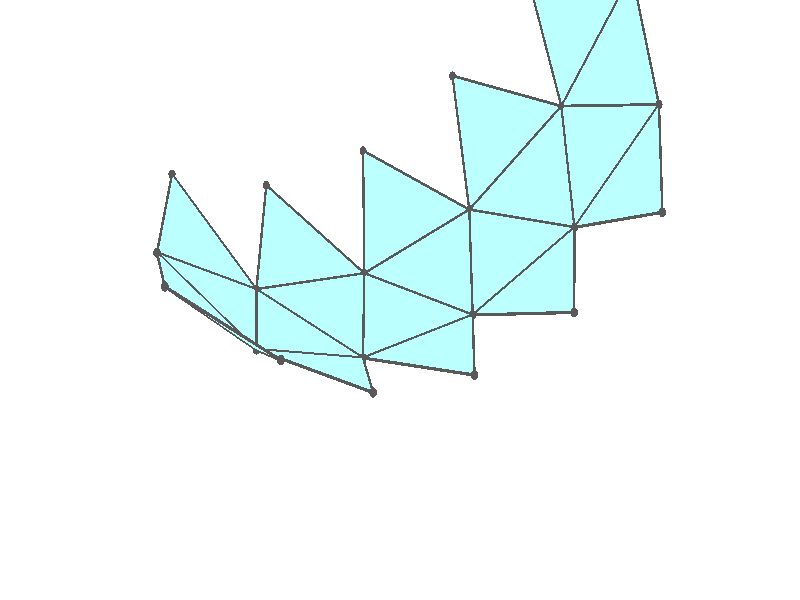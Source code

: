 #version 3.7;
global_settings{assumed_gamma 1.0}
camera{perspective location <18.750000000000000000000000, 10.825317547305481014063844, 12.499999999999996447286321> right <0.133333333333333331482962, -0.230940107675850353485814, -0.000000000000000000000000> up <-0.064951905283832905846353, -0.037499999999999998612221, 0.129903810567665811692706> direction <0.750000000000000111022302, 0.433012701892219298294151, 0.499999999999999944488849> sky <-0.433012701892219298294151, -0.249999999999999944488849, 0.866025403784438707610605> look_at <18.000000000000000000000000, 10.392304845413262270881205, 11.999999999999996447286321>}
light_source{<18.750000000000000000000000, 10.825317547305481014063844, 12.499999999999996447286321> rgb<1.0,1.0,1.0>}
background{rgb<1,1,1>}
union{union{object{union{sphere{<-0.303530999103342913336689, 0.525731112119133481286326, -0.108446375088184332469154>,0.029999999999999998889777}sphere{<-0.303530999103343301914748, -0.525731112119133370264024, -0.108446375088184332469154>,0.029999999999999998889777}sphere{<0.607061998206686048717984, -0.000000000000000148687307, -0.108446375088184332469154>,0.029999999999999998889777}} pigment{rgb<0.1,0.1,0.1>}}object{union{cylinder{<-0.303530999103342913336689, 0.525731112119133481286326, -0.108446375088184332469154>,<-0.303530999103343301914748, -0.525731112119133370264024, -0.108446375088184332469154>,0.010000000000000000208167}cylinder{<-0.303530999103343301914748, -0.525731112119133370264024, -0.108446375088184332469154>,<0.607061998206686048717984, -0.000000000000000148687307, -0.108446375088184332469154>,0.010000000000000000208167}cylinder{<0.607061998206686048717984, -0.000000000000000148687307, -0.108446375088184332469154>,<-0.303530999103342913336689, 0.525731112119133481286326, -0.108446375088184332469154>,0.010000000000000000208167}} pigment{rgb<0.1,0.1,0.1>}}object{polygon{3.000000000000000000000000,<-0.303530999103342913336689, 0.525731112119133481286326, -0.108446375088184332469154>,<-0.303530999103343301914748, -0.525731112119133370264024, -0.108446375088184332469154>,<0.607061998206686048717984, -0.000000000000000148687307, -0.108446375088184332469154>} pigment{rgbft<0.5,1.0,1.0,0.1,0.1>}}}union{object{union{sphere{<-0.303530999103342857825538, 0.525731112119133481286326, -0.108446375088184165935701>,0.029999999999999998889777}sphere{<-0.303530999103343301914748, -0.525731112119133370264024, -0.108446375088184193691276>,0.029999999999999998889777}sphere{<-1.195244789807059504482822, 0.000000000000000492994510, 0.076015334268720965993360>,0.029999999999999998889777}} pigment{rgb<0.1,0.1,0.1>}}object{union{cylinder{<-0.303530999103342857825538, 0.525731112119133481286326, -0.108446375088184165935701>,<-0.303530999103343301914748, -0.525731112119133370264024, -0.108446375088184193691276>,0.010000000000000000208167}cylinder{<-0.303530999103343301914748, -0.525731112119133370264024, -0.108446375088184193691276>,<-1.195244789807059504482822, 0.000000000000000492994510, 0.076015334268720965993360>,0.010000000000000000208167}cylinder{<-1.195244789807059504482822, 0.000000000000000492994510, 0.076015334268720965993360>,<-0.303530999103342857825538, 0.525731112119133481286326, -0.108446375088184165935701>,0.010000000000000000208167}} pigment{rgb<0.1,0.1,0.1>}}object{polygon{3.000000000000000000000000,<-0.303530999103342857825538, 0.525731112119133481286326, -0.108446375088184165935701>,<-0.303530999103343301914748, -0.525731112119133370264024, -0.108446375088184193691276>,<-1.195244789807059504482822, 0.000000000000000492994510, 0.076015334268720965993360>} pigment{rgbft<0.5,1.0,1.0,0.1,0.1>}}}union{object{union{sphere{<-0.303530999103342968847841, 0.525731112119133592308629, -0.108446375088184276958003>,0.029999999999999998889777}sphere{<-1.148633903507196851734307, 1.035112351713905809447169, 0.254740412553033424014615>,0.029999999999999998889777}sphere{<-1.195244789807059504482822, 0.000000000000000666133815, 0.076015334268720896604421>,0.029999999999999998889777}} pigment{rgb<0.1,0.1,0.1>}}object{union{cylinder{<-0.303530999103342968847841, 0.525731112119133592308629, -0.108446375088184276958003>,<-1.148633903507196851734307, 1.035112351713905809447169, 0.254740412553033424014615>,0.010000000000000000208167}cylinder{<-1.148633903507196851734307, 1.035112351713905809447169, 0.254740412553033424014615>,<-1.195244789807059504482822, 0.000000000000000666133815, 0.076015334268720896604421>,0.010000000000000000208167}cylinder{<-1.195244789807059504482822, 0.000000000000000666133815, 0.076015334268720896604421>,<-0.303530999103342968847841, 0.525731112119133592308629, -0.108446375088184276958003>,0.010000000000000000208167}} pigment{rgb<0.1,0.1,0.1>}}object{polygon{3.000000000000000000000000,<-0.303530999103342968847841, 0.525731112119133592308629, -0.108446375088184276958003>,<-1.148633903507196851734307, 1.035112351713905809447169, 0.254740412553033424014615>,<-1.195244789807059504482822, 0.000000000000000666133815, 0.076015334268720896604421>} pigment{rgbft<0.5,1.0,1.0,0.1,0.1>}}}union{object{union{sphere{<-1.967454694415283533714955, 0.477189964228365293141820, 0.606632343291963471720862>,0.029999999999999998889777}sphere{<-1.148633903507196407645097, 1.035112351713905809447169, 0.254740412553034034637278>,0.029999999999999998889777}sphere{<-1.195244789807059060393613, 0.000000000000000686950496, 0.076015334268721646004963>,0.029999999999999998889777}} pigment{rgb<0.1,0.1,0.1>}}object{union{cylinder{<-1.967454694415283533714955, 0.477189964228365293141820, 0.606632343291963471720862>,<-1.148633903507196407645097, 1.035112351713905809447169, 0.254740412553034034637278>,0.010000000000000000208167}cylinder{<-1.148633903507196407645097, 1.035112351713905809447169, 0.254740412553034034637278>,<-1.195244789807059060393613, 0.000000000000000686950496, 0.076015334268721646004963>,0.010000000000000000208167}cylinder{<-1.195244789807059060393613, 0.000000000000000686950496, 0.076015334268721646004963>,<-1.967454694415283533714955, 0.477189964228365293141820, 0.606632343291963471720862>,0.010000000000000000208167}} pigment{rgb<0.1,0.1,0.1>}}object{polygon{3.000000000000000000000000,<-1.967454694415283533714955, 0.477189964228365293141820, 0.606632343291963471720862>,<-1.148633903507196407645097, 1.035112351713905809447169, 0.254740412553034034637278>,<-1.195244789807059060393613, 0.000000000000000686950496, 0.076015334268721646004963>} pigment{rgbft<0.5,1.0,1.0,0.1,0.1>}}}union{object{union{sphere{<-1.967454694415283533714955, 0.477189964228364571496854, 0.606632343291963027631652>,0.029999999999999998889777}sphere{<-1.148633903507196407645097, 1.035112351713905365357959, 0.254740412553033923614976>,0.029999999999999998889777}sphere{<-1.823935616501483725215849, 1.465270764044404261383647, 0.936285822432940006976310>,0.029999999999999998889777}} pigment{rgb<0.1,0.1,0.1>}}object{union{cylinder{<-1.967454694415283533714955, 0.477189964228364571496854, 0.606632343291963027631652>,<-1.148633903507196407645097, 1.035112351713905365357959, 0.254740412553033923614976>,0.010000000000000000208167}cylinder{<-1.148633903507196407645097, 1.035112351713905365357959, 0.254740412553033923614976>,<-1.823935616501483725215849, 1.465270764044404261383647, 0.936285822432940006976310>,0.010000000000000000208167}cylinder{<-1.823935616501483725215849, 1.465270764044404261383647, 0.936285822432940006976310>,<-1.967454694415283533714955, 0.477189964228364571496854, 0.606632343291963027631652>,0.010000000000000000208167}} pigment{rgb<0.1,0.1,0.1>}}object{polygon{3.000000000000000000000000,<-1.967454694415283533714955, 0.477189964228364571496854, 0.606632343291963027631652>,<-1.148633903507196407645097, 1.035112351713905365357959, 0.254740412553033923614976>,<-1.823935616501483725215849, 1.465270764044404261383647, 0.936285822432940006976310>} pigment{rgbft<0.5,1.0,1.0,0.1,0.1>}}}union{object{union{sphere{<-1.967454694415283311670350, 0.477189964228364460474552, 0.606632343291962916609350>,0.029999999999999998889777}sphere{<-2.524846801444416310999941, 0.846939196735313815089796, 1.417910565039735448777947>,0.029999999999999998889777}sphere{<-1.823935616501483725215849, 1.465270764044404483428252, 0.936285822432940229020915>,0.029999999999999998889777}} pigment{rgb<0.1,0.1,0.1>}}object{union{cylinder{<-1.967454694415283311670350, 0.477189964228364460474552, 0.606632343291962916609350>,<-2.524846801444416310999941, 0.846939196735313815089796, 1.417910565039735448777947>,0.010000000000000000208167}cylinder{<-2.524846801444416310999941, 0.846939196735313815089796, 1.417910565039735448777947>,<-1.823935616501483725215849, 1.465270764044404483428252, 0.936285822432940229020915>,0.010000000000000000208167}cylinder{<-1.823935616501483725215849, 1.465270764044404483428252, 0.936285822432940229020915>,<-1.967454694415283311670350, 0.477189964228364460474552, 0.606632343291962916609350>,0.010000000000000000208167}} pigment{rgb<0.1,0.1,0.1>}}object{polygon{3.000000000000000000000000,<-1.967454694415283311670350, 0.477189964228364460474552, 0.606632343291962916609350>,<-2.524846801444416310999941, 0.846939196735313815089796, 1.417910565039735448777947>,<-1.823935616501483725215849, 1.465270764044404483428252, 0.936285822432940229020915>} pigment{rgbft<0.5,1.0,1.0,0.1,0.1>}}}union{object{union{sphere{<0.597622394903529086107596, -1.035112351713905365357959, 0.076015334268720827215482>,0.029999999999999998889777}sphere{<-0.303530999103343357425899, -0.525731112119133259241721, -0.108446375088184276958003>,0.029999999999999998889777}sphere{<0.607061998206686048717984, -0.000000000000000111022302, -0.108446375088184249202428>,0.029999999999999998889777}} pigment{rgb<0.1,0.1,0.1>}}object{union{cylinder{<0.597622394903529086107596, -1.035112351713905365357959, 0.076015334268720827215482>,<-0.303530999103343357425899, -0.525731112119133259241721, -0.108446375088184276958003>,0.010000000000000000208167}cylinder{<-0.303530999103343357425899, -0.525731112119133259241721, -0.108446375088184276958003>,<0.607061998206686048717984, -0.000000000000000111022302, -0.108446375088184249202428>,0.010000000000000000208167}cylinder{<0.607061998206686048717984, -0.000000000000000111022302, -0.108446375088184249202428>,<0.597622394903529086107596, -1.035112351713905365357959, 0.076015334268720827215482>,0.010000000000000000208167}} pigment{rgb<0.1,0.1,0.1>}}object{polygon{3.000000000000000000000000,<0.597622394903529086107596, -1.035112351713905365357959, 0.076015334268720827215482>,<-0.303530999103343357425899, -0.525731112119133259241721, -0.108446375088184276958003>,<0.607061998206686048717984, -0.000000000000000111022302, -0.108446375088184249202428>} pigment{rgbft<0.5,1.0,1.0,0.1,0.1>}}}union{object{union{sphere{<0.597622394903529086107596, -1.035112351713905143313355, 0.076015334268720896604421>,0.029999999999999998889777}sphere{<1.470750544108893276273875, -0.477189964228364793541459, 0.254740412553033424014615>,0.029999999999999998889777}sphere{<0.607061998206686048717984, -0.000000000000000135308431, -0.108446375088184221446852>,0.029999999999999998889777}} pigment{rgb<0.1,0.1,0.1>}}object{union{cylinder{<0.597622394903529086107596, -1.035112351713905143313355, 0.076015334268720896604421>,<1.470750544108893276273875, -0.477189964228364793541459, 0.254740412553033424014615>,0.010000000000000000208167}cylinder{<1.470750544108893276273875, -0.477189964228364793541459, 0.254740412553033424014615>,<0.607061998206686048717984, -0.000000000000000135308431, -0.108446375088184221446852>,0.010000000000000000208167}cylinder{<0.607061998206686048717984, -0.000000000000000135308431, -0.108446375088184221446852>,<0.597622394903529086107596, -1.035112351713905143313355, 0.076015334268720896604421>,0.010000000000000000208167}} pigment{rgb<0.1,0.1,0.1>}}object{polygon{3.000000000000000000000000,<0.597622394903529086107596, -1.035112351713905143313355, 0.076015334268720896604421>,<1.470750544108893276273875, -0.477189964228364793541459, 0.254740412553033424014615>,<0.607061998206686048717984, -0.000000000000000135308431, -0.108446375088184221446852>} pigment{rgbft<0.5,1.0,1.0,0.1,0.1>}}}union{object{union{sphere{<0.597622394903528975085294, -1.035112351713905365357959, 0.076015334268720979871148>,0.029999999999999998889777}sphere{<1.470750544108893276273875, -0.477189964228364571496854, 0.254740412553033479525766>,0.029999999999999998889777}sphere{<1.396985978660392202499452, -1.465270764044405371606672, 0.606632343291963138653955>,0.029999999999999998889777}} pigment{rgb<0.1,0.1,0.1>}}object{union{cylinder{<0.597622394903528975085294, -1.035112351713905365357959, 0.076015334268720979871148>,<1.470750544108893276273875, -0.477189964228364571496854, 0.254740412553033479525766>,0.010000000000000000208167}cylinder{<1.470750544108893276273875, -0.477189964228364571496854, 0.254740412553033479525766>,<1.396985978660392202499452, -1.465270764044405371606672, 0.606632343291963138653955>,0.010000000000000000208167}cylinder{<1.396985978660392202499452, -1.465270764044405371606672, 0.606632343291963138653955>,<0.597622394903528975085294, -1.035112351713905365357959, 0.076015334268720979871148>,0.010000000000000000208167}} pigment{rgb<0.1,0.1,0.1>}}object{polygon{3.000000000000000000000000,<0.597622394903528975085294, -1.035112351713905365357959, 0.076015334268720979871148>,<1.470750544108893276273875, -0.477189964228364571496854, 0.254740412553033479525766>,<1.396985978660392202499452, -1.465270764044405371606672, 0.606632343291963138653955>} pigment{rgbft<0.5,1.0,1.0,0.1,0.1>}}}union{object{union{sphere{<2.180929513335830183251574, -0.846939196735316923714265, 0.936285822432940229020915>,0.029999999999999998889777}sphere{<1.470750544108893720363085, -0.477189964228364571496854, 0.254740412553033479525766>,0.029999999999999998889777}sphere{<1.396985978660392646588662, -1.465270764044405371606672, 0.606632343291963138653955>,0.029999999999999998889777}} pigment{rgb<0.1,0.1,0.1>}}object{union{cylinder{<2.180929513335830183251574, -0.846939196735316923714265, 0.936285822432940229020915>,<1.470750544108893720363085, -0.477189964228364571496854, 0.254740412553033479525766>,0.010000000000000000208167}cylinder{<1.470750544108893720363085, -0.477189964228364571496854, 0.254740412553033479525766>,<1.396985978660392646588662, -1.465270764044405371606672, 0.606632343291963138653955>,0.010000000000000000208167}cylinder{<1.396985978660392646588662, -1.465270764044405371606672, 0.606632343291963138653955>,<2.180929513335830183251574, -0.846939196735316923714265, 0.936285822432940229020915>,0.010000000000000000208167}} pigment{rgb<0.1,0.1,0.1>}}object{polygon{3.000000000000000000000000,<2.180929513335830183251574, -0.846939196735316923714265, 0.936285822432940229020915>,<1.470750544108893720363085, -0.477189964228364571496854, 0.254740412553033479525766>,<1.396985978660392646588662, -1.465270764044405371606672, 0.606632343291963138653955>} pigment{rgbft<0.5,1.0,1.0,0.1,0.1>}}}union{object{union{sphere{<-0.303530999103342857825538, 0.525731112119133481286326, -0.108446375088184249202428>,0.029999999999999998889777}sphere{<0.597622394903529863263714, 1.035112351713904921268750, 0.076015334268720841093270>,0.029999999999999998889777}sphere{<0.607061998206685937695681, -0.000000000000000222044605, -0.108446375088184276958003>,0.029999999999999998889777}} pigment{rgb<0.1,0.1,0.1>}}object{union{cylinder{<-0.303530999103342857825538, 0.525731112119133481286326, -0.108446375088184249202428>,<0.597622394903529863263714, 1.035112351713904921268750, 0.076015334268720841093270>,0.010000000000000000208167}cylinder{<0.597622394903529863263714, 1.035112351713904921268750, 0.076015334268720841093270>,<0.607061998206685937695681, -0.000000000000000222044605, -0.108446375088184276958003>,0.010000000000000000208167}cylinder{<0.607061998206685937695681, -0.000000000000000222044605, -0.108446375088184276958003>,<-0.303530999103342857825538, 0.525731112119133481286326, -0.108446375088184249202428>,0.010000000000000000208167}} pigment{rgb<0.1,0.1,0.1>}}object{polygon{3.000000000000000000000000,<-0.303530999103342857825538, 0.525731112119133481286326, -0.108446375088184249202428>,<0.597622394903529863263714, 1.035112351713904921268750, 0.076015334268720841093270>,<0.607061998206685937695681, -0.000000000000000222044605, -0.108446375088184276958003>} pigment{rgbft<0.5,1.0,1.0,0.1,0.1>}}}union{object{union{sphere{<-1.148633903507197739912726, -1.035112351713904699224145, 0.254740412553033535036917>,0.029999999999999998889777}sphere{<-0.303530999103343357425899, -0.525731112119133481286326, -0.108446375088184276958003>,0.029999999999999998889777}sphere{<-1.195244789807059504482822, 0.000000000000000333066907, 0.076015334268720924359997>,0.029999999999999998889777}} pigment{rgb<0.1,0.1,0.1>}}object{union{cylinder{<-1.148633903507197739912726, -1.035112351713904699224145, 0.254740412553033535036917>,<-0.303530999103343357425899, -0.525731112119133481286326, -0.108446375088184276958003>,0.010000000000000000208167}cylinder{<-0.303530999103343357425899, -0.525731112119133481286326, -0.108446375088184276958003>,<-1.195244789807059504482822, 0.000000000000000333066907, 0.076015334268720924359997>,0.010000000000000000208167}cylinder{<-1.195244789807059504482822, 0.000000000000000333066907, 0.076015334268720924359997>,<-1.148633903507197739912726, -1.035112351713904699224145, 0.254740412553033535036917>,0.010000000000000000208167}} pigment{rgb<0.1,0.1,0.1>}}object{polygon{3.000000000000000000000000,<-1.148633903507197739912726, -1.035112351713904699224145, 0.254740412553033535036917>,<-0.303530999103343357425899, -0.525731112119133481286326, -0.108446375088184276958003>,<-1.195244789807059504482822, 0.000000000000000333066907, 0.076015334268720924359997>} pigment{rgbft<0.5,1.0,1.0,0.1,0.1>}}}union{object{union{sphere{<-0.303530999103343024358992, 0.525731112119133481286326, -0.108446375088184054913398>,0.029999999999999998889777}sphere{<-1.148633903507196629689702, 1.035112351713905587402564, 0.254740412553033590548068>,0.029999999999999998889777}sphere{<-0.211758792701400133662304, 1.512302315942269048676394, 0.243445555650745437681337>,0.029999999999999998889777}} pigment{rgb<0.1,0.1,0.1>}}object{union{cylinder{<-0.303530999103343024358992, 0.525731112119133481286326, -0.108446375088184054913398>,<-1.148633903507196629689702, 1.035112351713905587402564, 0.254740412553033590548068>,0.010000000000000000208167}cylinder{<-1.148633903507196629689702, 1.035112351713905587402564, 0.254740412553033590548068>,<-0.211758792701400133662304, 1.512302315942269048676394, 0.243445555650745437681337>,0.010000000000000000208167}cylinder{<-0.211758792701400133662304, 1.512302315942269048676394, 0.243445555650745437681337>,<-0.303530999103343024358992, 0.525731112119133481286326, -0.108446375088184054913398>,0.010000000000000000208167}} pigment{rgb<0.1,0.1,0.1>}}object{polygon{3.000000000000000000000000,<-0.303530999103343024358992, 0.525731112119133481286326, -0.108446375088184054913398>,<-1.148633903507196629689702, 1.035112351713905587402564, 0.254740412553033590548068>,<-0.211758792701400133662304, 1.512302315942269048676394, 0.243445555650745437681337>} pigment{rgbft<0.5,1.0,1.0,0.1,0.1>}}}union{object{union{sphere{<-1.967454694415283533714955, 0.477189964228365348652972, 0.606632343291963471720862>,0.029999999999999998889777}sphere{<-1.915707822903426560401385, -0.572762664016996603244536, 0.584393891694010791937330>,0.029999999999999998889777}sphere{<-1.195244789807059060393613, 0.000000000000000666133815, 0.076015334268721729271689>,0.029999999999999998889777}} pigment{rgb<0.1,0.1,0.1>}}object{union{cylinder{<-1.967454694415283533714955, 0.477189964228365348652972, 0.606632343291963471720862>,<-1.915707822903426560401385, -0.572762664016996603244536, 0.584393891694010791937330>,0.010000000000000000208167}cylinder{<-1.915707822903426560401385, -0.572762664016996603244536, 0.584393891694010791937330>,<-1.195244789807059060393613, 0.000000000000000666133815, 0.076015334268721729271689>,0.010000000000000000208167}cylinder{<-1.195244789807059060393613, 0.000000000000000666133815, 0.076015334268721729271689>,<-1.967454694415283533714955, 0.477189964228365348652972, 0.606632343291963471720862>,0.010000000000000000208167}} pigment{rgb<0.1,0.1,0.1>}}object{polygon{3.000000000000000000000000,<-1.967454694415283533714955, 0.477189964228365348652972, 0.606632343291963471720862>,<-1.915707822903426560401385, -0.572762664016996603244536, 0.584393891694010791937330>,<-1.195244789807059060393613, 0.000000000000000666133815, 0.076015334268721729271689>} pigment{rgbft<0.5,1.0,1.0,0.1,0.1>}}}union{object{union{sphere{<-0.912669977644332774957547, 1.945432972871447008245127, 0.725070298257542655839814>,0.029999999999999998889777}sphere{<-1.148633903507196407645097, 1.035112351713905587402564, 0.254740412553034145659581>,0.029999999999999998889777}sphere{<-1.823935616501483725215849, 1.465270764044404927517462, 0.936285822432940117998612>,0.029999999999999998889777}} pigment{rgb<0.1,0.1,0.1>}}object{union{cylinder{<-0.912669977644332774957547, 1.945432972871447008245127, 0.725070298257542655839814>,<-1.148633903507196407645097, 1.035112351713905587402564, 0.254740412553034145659581>,0.010000000000000000208167}cylinder{<-1.148633903507196407645097, 1.035112351713905587402564, 0.254740412553034145659581>,<-1.823935616501483725215849, 1.465270764044404927517462, 0.936285822432940117998612>,0.010000000000000000208167}cylinder{<-1.823935616501483725215849, 1.465270764044404927517462, 0.936285822432940117998612>,<-0.912669977644332774957547, 1.945432972871447008245127, 0.725070298257542655839814>,0.010000000000000000208167}} pigment{rgb<0.1,0.1,0.1>}}object{polygon{3.000000000000000000000000,<-0.912669977644332774957547, 1.945432972871447008245127, 0.725070298257542655839814>,<-1.148633903507196407645097, 1.035112351713905587402564, 0.254740412553034145659581>,<-1.823935616501483725215849, 1.465270764044404927517462, 0.936285822432940117998612>} pigment{rgbft<0.5,1.0,1.0,0.1,0.1>}}}union{object{union{sphere{<-1.967454694415283311670350, 0.477189964228364571496854, 0.606632343291962805587048>,0.029999999999999998889777}sphere{<-2.524846801444416755089151, 0.846939196735314148156704, 1.417910565039735448777947>,0.029999999999999998889777}sphere{<-2.528658422247207937516578, -0.182321100524355794725295, 1.203011702707065033735034>,0.029999999999999998889777}} pigment{rgb<0.1,0.1,0.1>}}object{union{cylinder{<-1.967454694415283311670350, 0.477189964228364571496854, 0.606632343291962805587048>,<-2.524846801444416755089151, 0.846939196735314148156704, 1.417910565039735448777947>,0.010000000000000000208167}cylinder{<-2.524846801444416755089151, 0.846939196735314148156704, 1.417910565039735448777947>,<-2.528658422247207937516578, -0.182321100524355794725295, 1.203011702707065033735034>,0.010000000000000000208167}cylinder{<-2.528658422247207937516578, -0.182321100524355794725295, 1.203011702707065033735034>,<-1.967454694415283311670350, 0.477189964228364571496854, 0.606632343291962805587048>,0.010000000000000000208167}} pigment{rgb<0.1,0.1,0.1>}}object{polygon{3.000000000000000000000000,<-1.967454694415283311670350, 0.477189964228364571496854, 0.606632343291962805587048>,<-2.524846801444416755089151, 0.846939196735314148156704, 1.417910565039735448777947>,<-2.528658422247207937516578, -0.182321100524355794725295, 1.203011702707065033735034>} pigment{rgbft<0.5,1.0,1.0,0.1,0.1>}}}union{object{union{sphere{<0.597622394903528864062991, -1.035112351713905365357959, 0.076015334268720674559816>,0.029999999999999998889777}sphere{<-0.303530999103343301914748, -0.525731112119133259241721, -0.108446375088184499002608>,0.029999999999999998889777}sphere{<-0.322116640601696757606476, -1.512302315942269048676394, 0.254740412553033257481161>,0.029999999999999998889777}} pigment{rgb<0.1,0.1,0.1>}}object{union{cylinder{<0.597622394903528864062991, -1.035112351713905365357959, 0.076015334268720674559816>,<-0.303530999103343301914748, -0.525731112119133259241721, -0.108446375088184499002608>,0.010000000000000000208167}cylinder{<-0.303530999103343301914748, -0.525731112119133259241721, -0.108446375088184499002608>,<-0.322116640601696757606476, -1.512302315942269048676394, 0.254740412553033257481161>,0.010000000000000000208167}cylinder{<-0.322116640601696757606476, -1.512302315942269048676394, 0.254740412553033257481161>,<0.597622394903528864062991, -1.035112351713905365357959, 0.076015334268720674559816>,0.010000000000000000208167}} pigment{rgb<0.1,0.1,0.1>}}object{polygon{3.000000000000000000000000,<0.597622394903528864062991, -1.035112351713905365357959, 0.076015334268720674559816>,<-0.303530999103343301914748, -0.525731112119133259241721, -0.108446375088184499002608>,<-0.322116640601696757606476, -1.512302315942269048676394, 0.254740412553033257481161>} pigment{rgbft<0.5,1.0,1.0,0.1,0.1>}}}union{object{union{sphere{<1.415571620158745824724633, 0.572762664016997713467561, 0.243445555650745604214791>,0.029999999999999998889777}sphere{<1.470750544108893276273875, -0.477189964228364793541459, 0.254740412553033535036917>,0.029999999999999998889777}sphere{<0.607061998206686159740286, -0.000000000000000222044605, -0.108446375088184054913398>,0.029999999999999998889777}} pigment{rgb<0.1,0.1,0.1>}}object{union{cylinder{<1.415571620158745824724633, 0.572762664016997713467561, 0.243445555650745604214791>,<1.470750544108893276273875, -0.477189964228364793541459, 0.254740412553033535036917>,0.010000000000000000208167}cylinder{<1.470750544108893276273875, -0.477189964228364793541459, 0.254740412553033535036917>,<0.607061998206686159740286, -0.000000000000000222044605, -0.108446375088184054913398>,0.010000000000000000208167}cylinder{<0.607061998206686159740286, -0.000000000000000222044605, -0.108446375088184054913398>,<1.415571620158745824724633, 0.572762664016997713467561, 0.243445555650745604214791>,0.010000000000000000208167}} pigment{rgb<0.1,0.1,0.1>}}object{polygon{3.000000000000000000000000,<1.415571620158745824724633, 0.572762664016997713467561, 0.243445555650745604214791>,<1.470750544108893276273875, -0.477189964228364793541459, 0.254740412553033535036917>,<0.607061998206686159740286, -0.000000000000000222044605, -0.108446375088184054913398>} pigment{rgbft<0.5,1.0,1.0,0.1,0.1>}}}union{object{union{sphere{<0.597622394903529086107596, -1.035112351713905365357959, 0.076015334268720952115572>,0.029999999999999998889777}sphere{<0.461826894073739335766504, -1.945432972871447230289732, 0.584393891694009903758911>,0.029999999999999998889777}sphere{<1.396985978660392202499452, -1.465270764044405371606672, 0.606632343291963138653955>,0.029999999999999998889777}} pigment{rgb<0.1,0.1,0.1>}}object{union{cylinder{<0.597622394903529086107596, -1.035112351713905365357959, 0.076015334268720952115572>,<0.461826894073739335766504, -1.945432972871447230289732, 0.584393891694009903758911>,0.010000000000000000208167}cylinder{<0.461826894073739335766504, -1.945432972871447230289732, 0.584393891694009903758911>,<1.396985978660392202499452, -1.465270764044405371606672, 0.606632343291963138653955>,0.010000000000000000208167}cylinder{<1.396985978660392202499452, -1.465270764044405371606672, 0.606632343291963138653955>,<0.597622394903529086107596, -1.035112351713905365357959, 0.076015334268720952115572>,0.010000000000000000208167}} pigment{rgb<0.1,0.1,0.1>}}object{polygon{3.000000000000000000000000,<0.597622394903529086107596, -1.035112351713905365357959, 0.076015334268720952115572>,<0.461826894073739335766504, -1.945432972871447230289732, 0.584393891694009903758911>,<1.396985978660392202499452, -1.465270764044405371606672, 0.606632343291963138653955>} pigment{rgbft<0.5,1.0,1.0,0.1,0.1>}}}union{object{union{sphere{<2.180929513335830183251574, -0.846939196735316812691963, 0.936285822432940229020915>,0.029999999999999998889777}sphere{<1.470750544108893942407690, -0.477189964228364515985703, 0.254740412553033535036917>,0.029999999999999998889777}sphere{<2.141129364688723946130722, 0.182321100524352991412158, 0.725070298257543321973628>,0.029999999999999998889777}} pigment{rgb<0.1,0.1,0.1>}}object{union{cylinder{<2.180929513335830183251574, -0.846939196735316812691963, 0.936285822432940229020915>,<1.470750544108893942407690, -0.477189964228364515985703, 0.254740412553033535036917>,0.010000000000000000208167}cylinder{<1.470750544108893942407690, -0.477189964228364515985703, 0.254740412553033535036917>,<2.141129364688723946130722, 0.182321100524352991412158, 0.725070298257543321973628>,0.010000000000000000208167}cylinder{<2.141129364688723946130722, 0.182321100524352991412158, 0.725070298257543321973628>,<2.180929513335830183251574, -0.846939196735316812691963, 0.936285822432940229020915>,0.010000000000000000208167}} pigment{rgb<0.1,0.1,0.1>}}object{polygon{3.000000000000000000000000,<2.180929513335830183251574, -0.846939196735316812691963, 0.936285822432940229020915>,<1.470750544108893942407690, -0.477189964228364515985703, 0.254740412553033535036917>,<2.141129364688723946130722, 0.182321100524352991412158, 0.725070298257543321973628>} pigment{rgbft<0.5,1.0,1.0,0.1,0.1>}}}}
